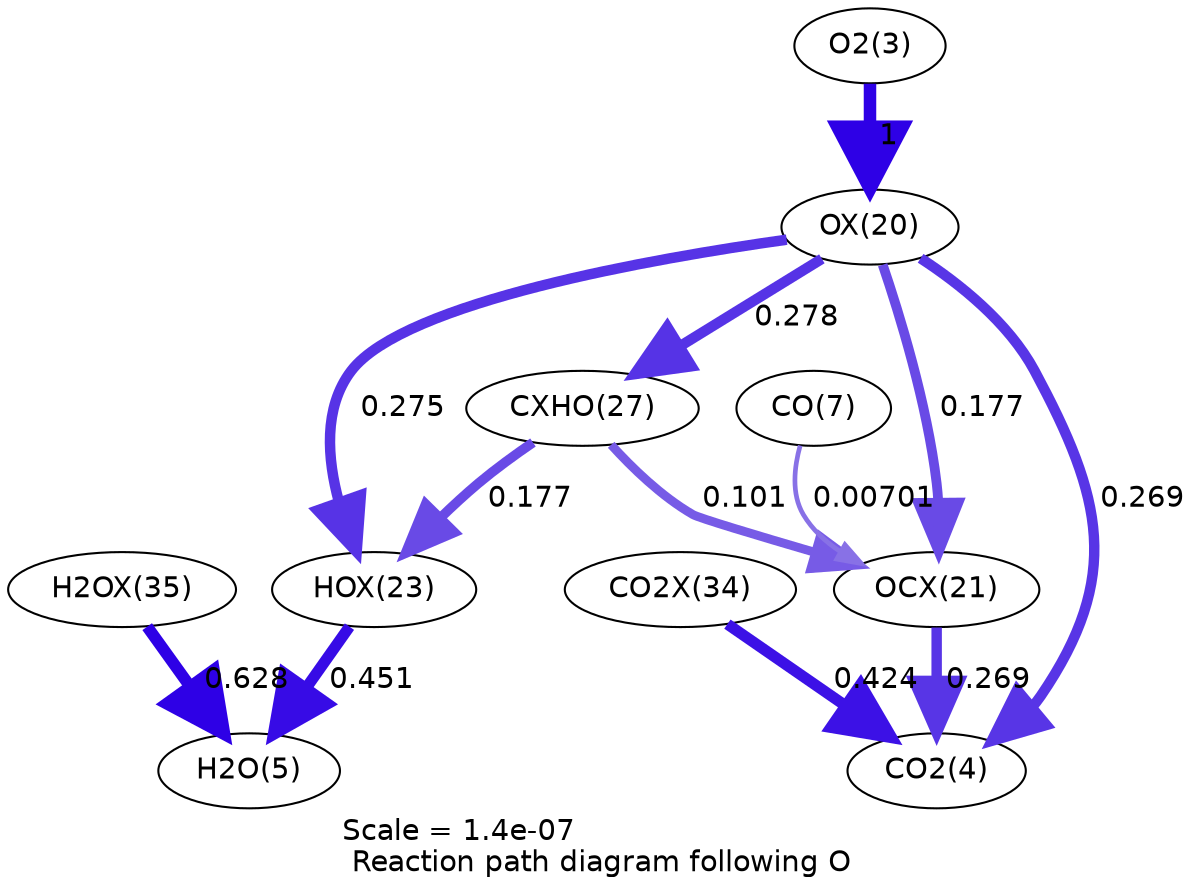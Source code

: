 digraph reaction_paths {
center=1;
s5 -> s23[fontname="Helvetica", penwidth=6, arrowsize=3, color="0.7, 1.5, 0.9"
, label=" 1"];
s23 -> s26[fontname="Helvetica", penwidth=5.03, arrowsize=2.51, color="0.7, 0.775, 0.9"
, label=" 0.275"];
s23 -> s30[fontname="Helvetica", penwidth=5.03, arrowsize=2.52, color="0.7, 0.778, 0.9"
, label=" 0.278"];
s23 -> s24[fontname="Helvetica", penwidth=4.69, arrowsize=2.35, color="0.7, 0.677, 0.9"
, label=" 0.177"];
s23 -> s6[fontname="Helvetica", penwidth=5.01, arrowsize=2.5, color="0.7, 0.769, 0.9"
, label=" 0.269"];
s26 -> s7[fontname="Helvetica", penwidth=5.4, arrowsize=2.7, color="0.7, 0.951, 0.9"
, label=" 0.451"];
s30 -> s26[fontname="Helvetica", penwidth=4.69, arrowsize=2.35, color="0.7, 0.677, 0.9"
, label=" 0.177"];
s33 -> s7[fontname="Helvetica", penwidth=5.65, arrowsize=2.82, color="0.7, 1.13, 0.9"
, label=" 0.628"];
s30 -> s24[fontname="Helvetica", penwidth=4.27, arrowsize=2.13, color="0.7, 0.601, 0.9"
, label=" 0.101"];
s9 -> s24[fontname="Helvetica", penwidth=2.26, arrowsize=1.13, color="0.7, 0.507, 0.9"
, label=" 0.00701"];
s24 -> s6[fontname="Helvetica", penwidth=5.01, arrowsize=2.5, color="0.7, 0.769, 0.9"
, label=" 0.269"];
s32 -> s6[fontname="Helvetica", penwidth=5.35, arrowsize=2.68, color="0.7, 0.924, 0.9"
, label=" 0.424"];
s5 [ fontname="Helvetica", label="O2(3)"];
s6 [ fontname="Helvetica", label="CO2(4)"];
s7 [ fontname="Helvetica", label="H2O(5)"];
s9 [ fontname="Helvetica", label="CO(7)"];
s23 [ fontname="Helvetica", label="OX(20)"];
s24 [ fontname="Helvetica", label="OCX(21)"];
s26 [ fontname="Helvetica", label="HOX(23)"];
s30 [ fontname="Helvetica", label="CXHO(27)"];
s32 [ fontname="Helvetica", label="CO2X(34)"];
s33 [ fontname="Helvetica", label="H2OX(35)"];
 label = "Scale = 1.4e-07\l Reaction path diagram following O";
 fontname = "Helvetica";
}
